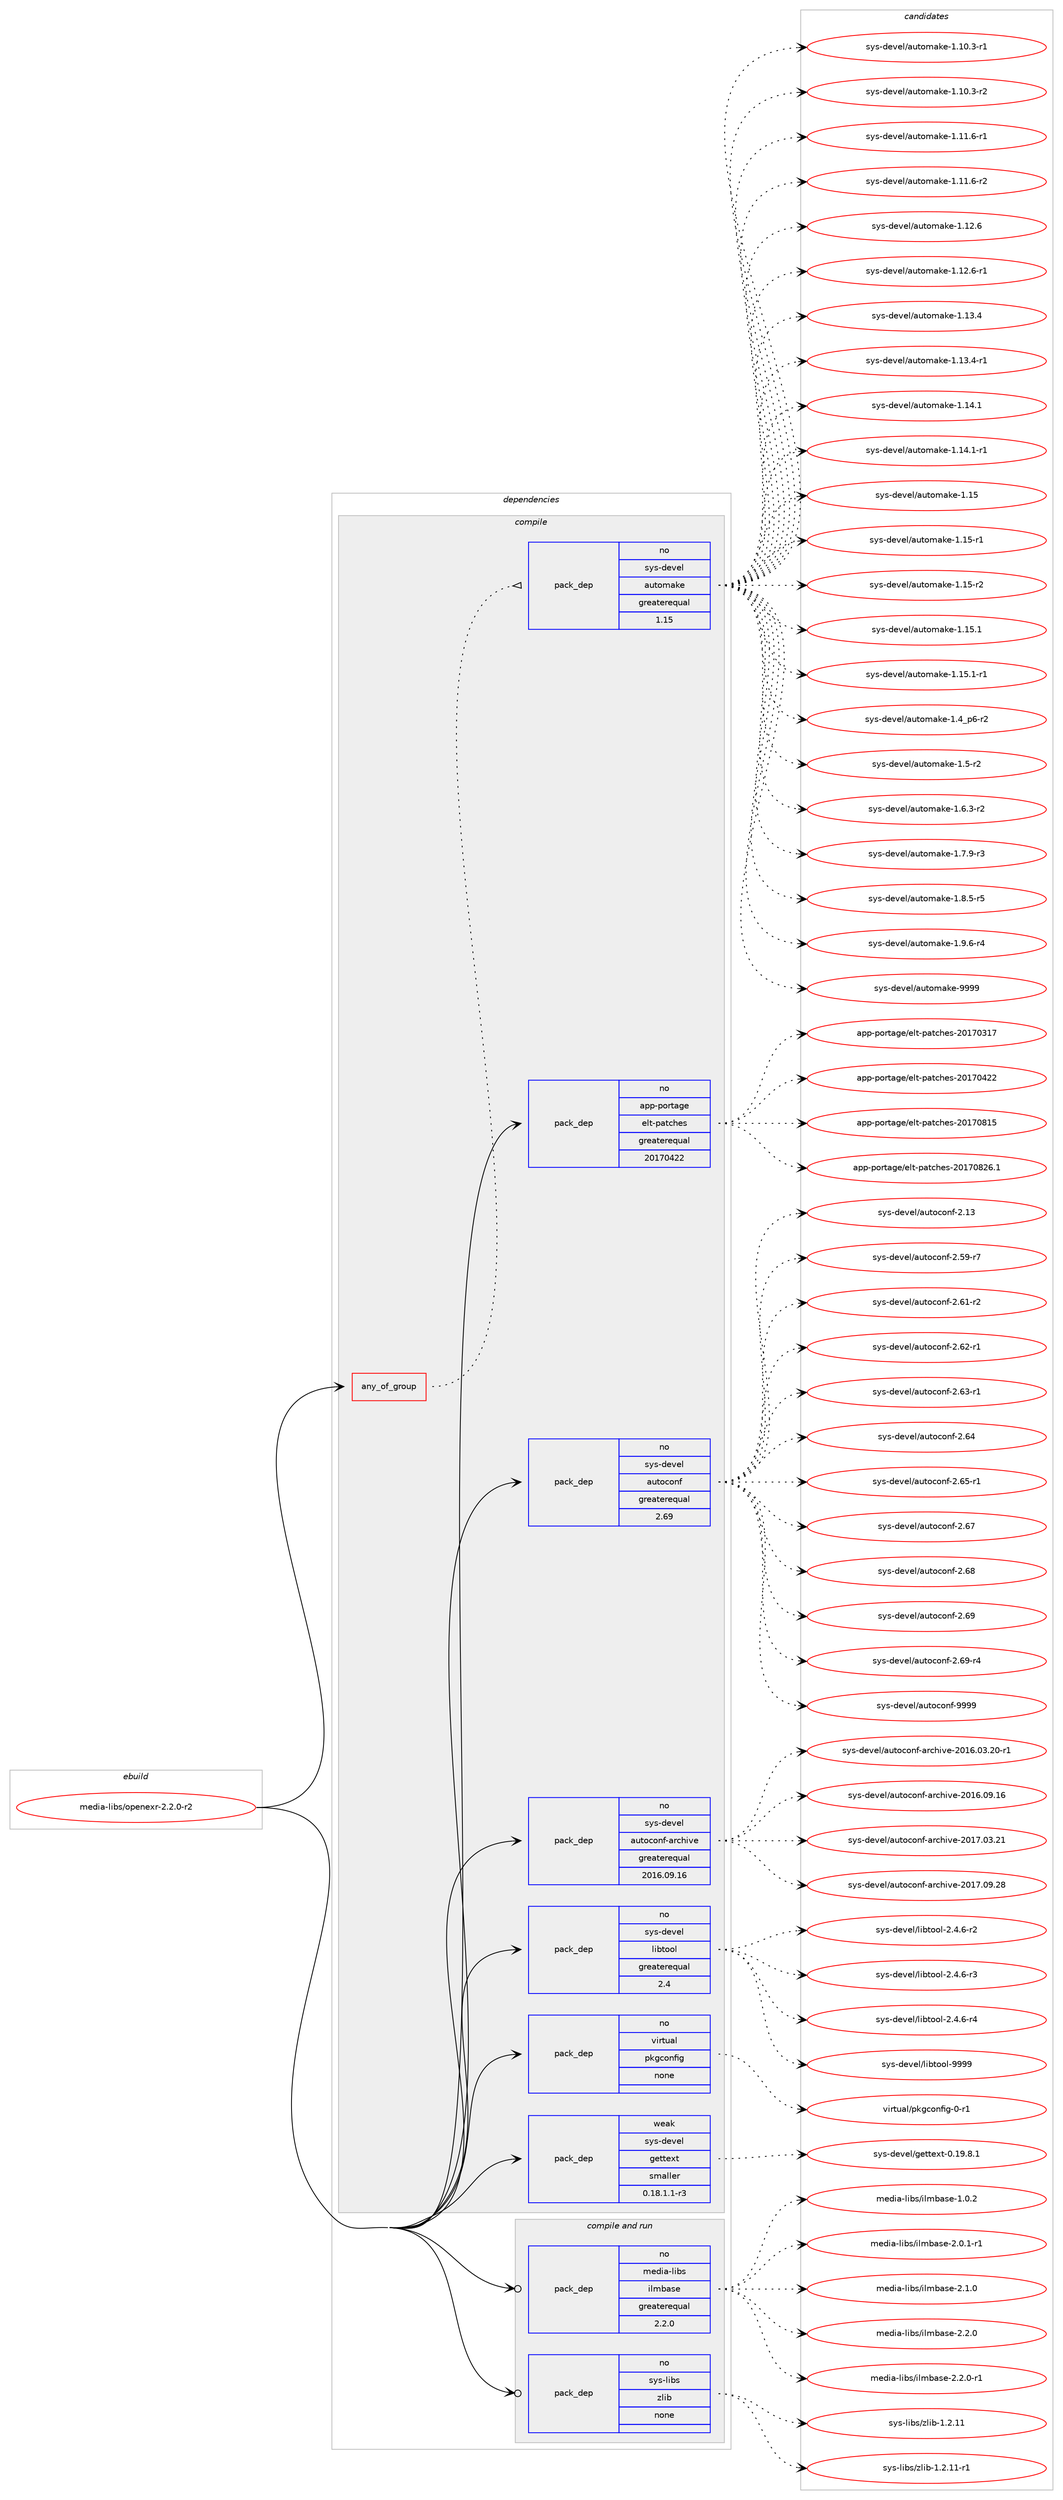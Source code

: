 digraph prolog {

# *************
# Graph options
# *************

newrank=true;
concentrate=true;
compound=true;
graph [rankdir=LR,fontname=Helvetica,fontsize=10,ranksep=1.5];#, ranksep=2.5, nodesep=0.2];
edge  [arrowhead=vee];
node  [fontname=Helvetica,fontsize=10];

# **********
# The ebuild
# **********

subgraph cluster_leftcol {
color=gray;
rank=same;
label=<<i>ebuild</i>>;
id [label="media-libs/openexr-2.2.0-r2", color=red, width=4, href="../media-libs/openexr-2.2.0-r2.svg"];
}

# ****************
# The dependencies
# ****************

subgraph cluster_midcol {
color=gray;
label=<<i>dependencies</i>>;
subgraph cluster_compile {
fillcolor="#eeeeee";
style=filled;
label=<<i>compile</i>>;
subgraph any5737 {
dependency369412 [label=<<TABLE BORDER="0" CELLBORDER="1" CELLSPACING="0" CELLPADDING="4"><TR><TD CELLPADDING="10">any_of_group</TD></TR></TABLE>>, shape=none, color=red];subgraph pack272243 {
dependency369413 [label=<<TABLE BORDER="0" CELLBORDER="1" CELLSPACING="0" CELLPADDING="4" WIDTH="220"><TR><TD ROWSPAN="6" CELLPADDING="30">pack_dep</TD></TR><TR><TD WIDTH="110">no</TD></TR><TR><TD>sys-devel</TD></TR><TR><TD>automake</TD></TR><TR><TD>greaterequal</TD></TR><TR><TD>1.15</TD></TR></TABLE>>, shape=none, color=blue];
}
dependency369412:e -> dependency369413:w [weight=20,style="dotted",arrowhead="oinv"];
}
id:e -> dependency369412:w [weight=20,style="solid",arrowhead="vee"];
subgraph pack272244 {
dependency369414 [label=<<TABLE BORDER="0" CELLBORDER="1" CELLSPACING="0" CELLPADDING="4" WIDTH="220"><TR><TD ROWSPAN="6" CELLPADDING="30">pack_dep</TD></TR><TR><TD WIDTH="110">no</TD></TR><TR><TD>app-portage</TD></TR><TR><TD>elt-patches</TD></TR><TR><TD>greaterequal</TD></TR><TR><TD>20170422</TD></TR></TABLE>>, shape=none, color=blue];
}
id:e -> dependency369414:w [weight=20,style="solid",arrowhead="vee"];
subgraph pack272245 {
dependency369415 [label=<<TABLE BORDER="0" CELLBORDER="1" CELLSPACING="0" CELLPADDING="4" WIDTH="220"><TR><TD ROWSPAN="6" CELLPADDING="30">pack_dep</TD></TR><TR><TD WIDTH="110">no</TD></TR><TR><TD>sys-devel</TD></TR><TR><TD>autoconf</TD></TR><TR><TD>greaterequal</TD></TR><TR><TD>2.69</TD></TR></TABLE>>, shape=none, color=blue];
}
id:e -> dependency369415:w [weight=20,style="solid",arrowhead="vee"];
subgraph pack272246 {
dependency369416 [label=<<TABLE BORDER="0" CELLBORDER="1" CELLSPACING="0" CELLPADDING="4" WIDTH="220"><TR><TD ROWSPAN="6" CELLPADDING="30">pack_dep</TD></TR><TR><TD WIDTH="110">no</TD></TR><TR><TD>sys-devel</TD></TR><TR><TD>autoconf-archive</TD></TR><TR><TD>greaterequal</TD></TR><TR><TD>2016.09.16</TD></TR></TABLE>>, shape=none, color=blue];
}
id:e -> dependency369416:w [weight=20,style="solid",arrowhead="vee"];
subgraph pack272247 {
dependency369417 [label=<<TABLE BORDER="0" CELLBORDER="1" CELLSPACING="0" CELLPADDING="4" WIDTH="220"><TR><TD ROWSPAN="6" CELLPADDING="30">pack_dep</TD></TR><TR><TD WIDTH="110">no</TD></TR><TR><TD>sys-devel</TD></TR><TR><TD>libtool</TD></TR><TR><TD>greaterequal</TD></TR><TR><TD>2.4</TD></TR></TABLE>>, shape=none, color=blue];
}
id:e -> dependency369417:w [weight=20,style="solid",arrowhead="vee"];
subgraph pack272248 {
dependency369418 [label=<<TABLE BORDER="0" CELLBORDER="1" CELLSPACING="0" CELLPADDING="4" WIDTH="220"><TR><TD ROWSPAN="6" CELLPADDING="30">pack_dep</TD></TR><TR><TD WIDTH="110">no</TD></TR><TR><TD>virtual</TD></TR><TR><TD>pkgconfig</TD></TR><TR><TD>none</TD></TR><TR><TD></TD></TR></TABLE>>, shape=none, color=blue];
}
id:e -> dependency369418:w [weight=20,style="solid",arrowhead="vee"];
subgraph pack272249 {
dependency369419 [label=<<TABLE BORDER="0" CELLBORDER="1" CELLSPACING="0" CELLPADDING="4" WIDTH="220"><TR><TD ROWSPAN="6" CELLPADDING="30">pack_dep</TD></TR><TR><TD WIDTH="110">weak</TD></TR><TR><TD>sys-devel</TD></TR><TR><TD>gettext</TD></TR><TR><TD>smaller</TD></TR><TR><TD>0.18.1.1-r3</TD></TR></TABLE>>, shape=none, color=blue];
}
id:e -> dependency369419:w [weight=20,style="solid",arrowhead="vee"];
}
subgraph cluster_compileandrun {
fillcolor="#eeeeee";
style=filled;
label=<<i>compile and run</i>>;
subgraph pack272250 {
dependency369420 [label=<<TABLE BORDER="0" CELLBORDER="1" CELLSPACING="0" CELLPADDING="4" WIDTH="220"><TR><TD ROWSPAN="6" CELLPADDING="30">pack_dep</TD></TR><TR><TD WIDTH="110">no</TD></TR><TR><TD>media-libs</TD></TR><TR><TD>ilmbase</TD></TR><TR><TD>greaterequal</TD></TR><TR><TD>2.2.0</TD></TR></TABLE>>, shape=none, color=blue];
}
id:e -> dependency369420:w [weight=20,style="solid",arrowhead="odotvee"];
subgraph pack272251 {
dependency369421 [label=<<TABLE BORDER="0" CELLBORDER="1" CELLSPACING="0" CELLPADDING="4" WIDTH="220"><TR><TD ROWSPAN="6" CELLPADDING="30">pack_dep</TD></TR><TR><TD WIDTH="110">no</TD></TR><TR><TD>sys-libs</TD></TR><TR><TD>zlib</TD></TR><TR><TD>none</TD></TR><TR><TD></TD></TR></TABLE>>, shape=none, color=blue];
}
id:e -> dependency369421:w [weight=20,style="solid",arrowhead="odotvee"];
}
subgraph cluster_run {
fillcolor="#eeeeee";
style=filled;
label=<<i>run</i>>;
}
}

# **************
# The candidates
# **************

subgraph cluster_choices {
rank=same;
color=gray;
label=<<i>candidates</i>>;

subgraph choice272243 {
color=black;
nodesep=1;
choice11512111545100101118101108479711711611110997107101454946494846514511449 [label="sys-devel/automake-1.10.3-r1", color=red, width=4,href="../sys-devel/automake-1.10.3-r1.svg"];
choice11512111545100101118101108479711711611110997107101454946494846514511450 [label="sys-devel/automake-1.10.3-r2", color=red, width=4,href="../sys-devel/automake-1.10.3-r2.svg"];
choice11512111545100101118101108479711711611110997107101454946494946544511449 [label="sys-devel/automake-1.11.6-r1", color=red, width=4,href="../sys-devel/automake-1.11.6-r1.svg"];
choice11512111545100101118101108479711711611110997107101454946494946544511450 [label="sys-devel/automake-1.11.6-r2", color=red, width=4,href="../sys-devel/automake-1.11.6-r2.svg"];
choice1151211154510010111810110847971171161111099710710145494649504654 [label="sys-devel/automake-1.12.6", color=red, width=4,href="../sys-devel/automake-1.12.6.svg"];
choice11512111545100101118101108479711711611110997107101454946495046544511449 [label="sys-devel/automake-1.12.6-r1", color=red, width=4,href="../sys-devel/automake-1.12.6-r1.svg"];
choice1151211154510010111810110847971171161111099710710145494649514652 [label="sys-devel/automake-1.13.4", color=red, width=4,href="../sys-devel/automake-1.13.4.svg"];
choice11512111545100101118101108479711711611110997107101454946495146524511449 [label="sys-devel/automake-1.13.4-r1", color=red, width=4,href="../sys-devel/automake-1.13.4-r1.svg"];
choice1151211154510010111810110847971171161111099710710145494649524649 [label="sys-devel/automake-1.14.1", color=red, width=4,href="../sys-devel/automake-1.14.1.svg"];
choice11512111545100101118101108479711711611110997107101454946495246494511449 [label="sys-devel/automake-1.14.1-r1", color=red, width=4,href="../sys-devel/automake-1.14.1-r1.svg"];
choice115121115451001011181011084797117116111109971071014549464953 [label="sys-devel/automake-1.15", color=red, width=4,href="../sys-devel/automake-1.15.svg"];
choice1151211154510010111810110847971171161111099710710145494649534511449 [label="sys-devel/automake-1.15-r1", color=red, width=4,href="../sys-devel/automake-1.15-r1.svg"];
choice1151211154510010111810110847971171161111099710710145494649534511450 [label="sys-devel/automake-1.15-r2", color=red, width=4,href="../sys-devel/automake-1.15-r2.svg"];
choice1151211154510010111810110847971171161111099710710145494649534649 [label="sys-devel/automake-1.15.1", color=red, width=4,href="../sys-devel/automake-1.15.1.svg"];
choice11512111545100101118101108479711711611110997107101454946495346494511449 [label="sys-devel/automake-1.15.1-r1", color=red, width=4,href="../sys-devel/automake-1.15.1-r1.svg"];
choice115121115451001011181011084797117116111109971071014549465295112544511450 [label="sys-devel/automake-1.4_p6-r2", color=red, width=4,href="../sys-devel/automake-1.4_p6-r2.svg"];
choice11512111545100101118101108479711711611110997107101454946534511450 [label="sys-devel/automake-1.5-r2", color=red, width=4,href="../sys-devel/automake-1.5-r2.svg"];
choice115121115451001011181011084797117116111109971071014549465446514511450 [label="sys-devel/automake-1.6.3-r2", color=red, width=4,href="../sys-devel/automake-1.6.3-r2.svg"];
choice115121115451001011181011084797117116111109971071014549465546574511451 [label="sys-devel/automake-1.7.9-r3", color=red, width=4,href="../sys-devel/automake-1.7.9-r3.svg"];
choice115121115451001011181011084797117116111109971071014549465646534511453 [label="sys-devel/automake-1.8.5-r5", color=red, width=4,href="../sys-devel/automake-1.8.5-r5.svg"];
choice115121115451001011181011084797117116111109971071014549465746544511452 [label="sys-devel/automake-1.9.6-r4", color=red, width=4,href="../sys-devel/automake-1.9.6-r4.svg"];
choice115121115451001011181011084797117116111109971071014557575757 [label="sys-devel/automake-9999", color=red, width=4,href="../sys-devel/automake-9999.svg"];
dependency369413:e -> choice11512111545100101118101108479711711611110997107101454946494846514511449:w [style=dotted,weight="100"];
dependency369413:e -> choice11512111545100101118101108479711711611110997107101454946494846514511450:w [style=dotted,weight="100"];
dependency369413:e -> choice11512111545100101118101108479711711611110997107101454946494946544511449:w [style=dotted,weight="100"];
dependency369413:e -> choice11512111545100101118101108479711711611110997107101454946494946544511450:w [style=dotted,weight="100"];
dependency369413:e -> choice1151211154510010111810110847971171161111099710710145494649504654:w [style=dotted,weight="100"];
dependency369413:e -> choice11512111545100101118101108479711711611110997107101454946495046544511449:w [style=dotted,weight="100"];
dependency369413:e -> choice1151211154510010111810110847971171161111099710710145494649514652:w [style=dotted,weight="100"];
dependency369413:e -> choice11512111545100101118101108479711711611110997107101454946495146524511449:w [style=dotted,weight="100"];
dependency369413:e -> choice1151211154510010111810110847971171161111099710710145494649524649:w [style=dotted,weight="100"];
dependency369413:e -> choice11512111545100101118101108479711711611110997107101454946495246494511449:w [style=dotted,weight="100"];
dependency369413:e -> choice115121115451001011181011084797117116111109971071014549464953:w [style=dotted,weight="100"];
dependency369413:e -> choice1151211154510010111810110847971171161111099710710145494649534511449:w [style=dotted,weight="100"];
dependency369413:e -> choice1151211154510010111810110847971171161111099710710145494649534511450:w [style=dotted,weight="100"];
dependency369413:e -> choice1151211154510010111810110847971171161111099710710145494649534649:w [style=dotted,weight="100"];
dependency369413:e -> choice11512111545100101118101108479711711611110997107101454946495346494511449:w [style=dotted,weight="100"];
dependency369413:e -> choice115121115451001011181011084797117116111109971071014549465295112544511450:w [style=dotted,weight="100"];
dependency369413:e -> choice11512111545100101118101108479711711611110997107101454946534511450:w [style=dotted,weight="100"];
dependency369413:e -> choice115121115451001011181011084797117116111109971071014549465446514511450:w [style=dotted,weight="100"];
dependency369413:e -> choice115121115451001011181011084797117116111109971071014549465546574511451:w [style=dotted,weight="100"];
dependency369413:e -> choice115121115451001011181011084797117116111109971071014549465646534511453:w [style=dotted,weight="100"];
dependency369413:e -> choice115121115451001011181011084797117116111109971071014549465746544511452:w [style=dotted,weight="100"];
dependency369413:e -> choice115121115451001011181011084797117116111109971071014557575757:w [style=dotted,weight="100"];
}
subgraph choice272244 {
color=black;
nodesep=1;
choice97112112451121111141169710310147101108116451129711699104101115455048495548514955 [label="app-portage/elt-patches-20170317", color=red, width=4,href="../app-portage/elt-patches-20170317.svg"];
choice97112112451121111141169710310147101108116451129711699104101115455048495548525050 [label="app-portage/elt-patches-20170422", color=red, width=4,href="../app-portage/elt-patches-20170422.svg"];
choice97112112451121111141169710310147101108116451129711699104101115455048495548564953 [label="app-portage/elt-patches-20170815", color=red, width=4,href="../app-portage/elt-patches-20170815.svg"];
choice971121124511211111411697103101471011081164511297116991041011154550484955485650544649 [label="app-portage/elt-patches-20170826.1", color=red, width=4,href="../app-portage/elt-patches-20170826.1.svg"];
dependency369414:e -> choice97112112451121111141169710310147101108116451129711699104101115455048495548514955:w [style=dotted,weight="100"];
dependency369414:e -> choice97112112451121111141169710310147101108116451129711699104101115455048495548525050:w [style=dotted,weight="100"];
dependency369414:e -> choice97112112451121111141169710310147101108116451129711699104101115455048495548564953:w [style=dotted,weight="100"];
dependency369414:e -> choice971121124511211111411697103101471011081164511297116991041011154550484955485650544649:w [style=dotted,weight="100"];
}
subgraph choice272245 {
color=black;
nodesep=1;
choice115121115451001011181011084797117116111991111101024550464951 [label="sys-devel/autoconf-2.13", color=red, width=4,href="../sys-devel/autoconf-2.13.svg"];
choice1151211154510010111810110847971171161119911111010245504653574511455 [label="sys-devel/autoconf-2.59-r7", color=red, width=4,href="../sys-devel/autoconf-2.59-r7.svg"];
choice1151211154510010111810110847971171161119911111010245504654494511450 [label="sys-devel/autoconf-2.61-r2", color=red, width=4,href="../sys-devel/autoconf-2.61-r2.svg"];
choice1151211154510010111810110847971171161119911111010245504654504511449 [label="sys-devel/autoconf-2.62-r1", color=red, width=4,href="../sys-devel/autoconf-2.62-r1.svg"];
choice1151211154510010111810110847971171161119911111010245504654514511449 [label="sys-devel/autoconf-2.63-r1", color=red, width=4,href="../sys-devel/autoconf-2.63-r1.svg"];
choice115121115451001011181011084797117116111991111101024550465452 [label="sys-devel/autoconf-2.64", color=red, width=4,href="../sys-devel/autoconf-2.64.svg"];
choice1151211154510010111810110847971171161119911111010245504654534511449 [label="sys-devel/autoconf-2.65-r1", color=red, width=4,href="../sys-devel/autoconf-2.65-r1.svg"];
choice115121115451001011181011084797117116111991111101024550465455 [label="sys-devel/autoconf-2.67", color=red, width=4,href="../sys-devel/autoconf-2.67.svg"];
choice115121115451001011181011084797117116111991111101024550465456 [label="sys-devel/autoconf-2.68", color=red, width=4,href="../sys-devel/autoconf-2.68.svg"];
choice115121115451001011181011084797117116111991111101024550465457 [label="sys-devel/autoconf-2.69", color=red, width=4,href="../sys-devel/autoconf-2.69.svg"];
choice1151211154510010111810110847971171161119911111010245504654574511452 [label="sys-devel/autoconf-2.69-r4", color=red, width=4,href="../sys-devel/autoconf-2.69-r4.svg"];
choice115121115451001011181011084797117116111991111101024557575757 [label="sys-devel/autoconf-9999", color=red, width=4,href="../sys-devel/autoconf-9999.svg"];
dependency369415:e -> choice115121115451001011181011084797117116111991111101024550464951:w [style=dotted,weight="100"];
dependency369415:e -> choice1151211154510010111810110847971171161119911111010245504653574511455:w [style=dotted,weight="100"];
dependency369415:e -> choice1151211154510010111810110847971171161119911111010245504654494511450:w [style=dotted,weight="100"];
dependency369415:e -> choice1151211154510010111810110847971171161119911111010245504654504511449:w [style=dotted,weight="100"];
dependency369415:e -> choice1151211154510010111810110847971171161119911111010245504654514511449:w [style=dotted,weight="100"];
dependency369415:e -> choice115121115451001011181011084797117116111991111101024550465452:w [style=dotted,weight="100"];
dependency369415:e -> choice1151211154510010111810110847971171161119911111010245504654534511449:w [style=dotted,weight="100"];
dependency369415:e -> choice115121115451001011181011084797117116111991111101024550465455:w [style=dotted,weight="100"];
dependency369415:e -> choice115121115451001011181011084797117116111991111101024550465456:w [style=dotted,weight="100"];
dependency369415:e -> choice115121115451001011181011084797117116111991111101024550465457:w [style=dotted,weight="100"];
dependency369415:e -> choice1151211154510010111810110847971171161119911111010245504654574511452:w [style=dotted,weight="100"];
dependency369415:e -> choice115121115451001011181011084797117116111991111101024557575757:w [style=dotted,weight="100"];
}
subgraph choice272246 {
color=black;
nodesep=1;
choice1151211154510010111810110847971171161119911111010245971149910410511810145504849544648514650484511449 [label="sys-devel/autoconf-archive-2016.03.20-r1", color=red, width=4,href="../sys-devel/autoconf-archive-2016.03.20-r1.svg"];
choice115121115451001011181011084797117116111991111101024597114991041051181014550484954464857464954 [label="sys-devel/autoconf-archive-2016.09.16", color=red, width=4,href="../sys-devel/autoconf-archive-2016.09.16.svg"];
choice115121115451001011181011084797117116111991111101024597114991041051181014550484955464851465049 [label="sys-devel/autoconf-archive-2017.03.21", color=red, width=4,href="../sys-devel/autoconf-archive-2017.03.21.svg"];
choice115121115451001011181011084797117116111991111101024597114991041051181014550484955464857465056 [label="sys-devel/autoconf-archive-2017.09.28", color=red, width=4,href="../sys-devel/autoconf-archive-2017.09.28.svg"];
dependency369416:e -> choice1151211154510010111810110847971171161119911111010245971149910410511810145504849544648514650484511449:w [style=dotted,weight="100"];
dependency369416:e -> choice115121115451001011181011084797117116111991111101024597114991041051181014550484954464857464954:w [style=dotted,weight="100"];
dependency369416:e -> choice115121115451001011181011084797117116111991111101024597114991041051181014550484955464851465049:w [style=dotted,weight="100"];
dependency369416:e -> choice115121115451001011181011084797117116111991111101024597114991041051181014550484955464857465056:w [style=dotted,weight="100"];
}
subgraph choice272247 {
color=black;
nodesep=1;
choice1151211154510010111810110847108105981161111111084550465246544511450 [label="sys-devel/libtool-2.4.6-r2", color=red, width=4,href="../sys-devel/libtool-2.4.6-r2.svg"];
choice1151211154510010111810110847108105981161111111084550465246544511451 [label="sys-devel/libtool-2.4.6-r3", color=red, width=4,href="../sys-devel/libtool-2.4.6-r3.svg"];
choice1151211154510010111810110847108105981161111111084550465246544511452 [label="sys-devel/libtool-2.4.6-r4", color=red, width=4,href="../sys-devel/libtool-2.4.6-r4.svg"];
choice1151211154510010111810110847108105981161111111084557575757 [label="sys-devel/libtool-9999", color=red, width=4,href="../sys-devel/libtool-9999.svg"];
dependency369417:e -> choice1151211154510010111810110847108105981161111111084550465246544511450:w [style=dotted,weight="100"];
dependency369417:e -> choice1151211154510010111810110847108105981161111111084550465246544511451:w [style=dotted,weight="100"];
dependency369417:e -> choice1151211154510010111810110847108105981161111111084550465246544511452:w [style=dotted,weight="100"];
dependency369417:e -> choice1151211154510010111810110847108105981161111111084557575757:w [style=dotted,weight="100"];
}
subgraph choice272248 {
color=black;
nodesep=1;
choice11810511411611797108471121071039911111010210510345484511449 [label="virtual/pkgconfig-0-r1", color=red, width=4,href="../virtual/pkgconfig-0-r1.svg"];
dependency369418:e -> choice11810511411611797108471121071039911111010210510345484511449:w [style=dotted,weight="100"];
}
subgraph choice272249 {
color=black;
nodesep=1;
choice1151211154510010111810110847103101116116101120116454846495746564649 [label="sys-devel/gettext-0.19.8.1", color=red, width=4,href="../sys-devel/gettext-0.19.8.1.svg"];
dependency369419:e -> choice1151211154510010111810110847103101116116101120116454846495746564649:w [style=dotted,weight="100"];
}
subgraph choice272250 {
color=black;
nodesep=1;
choice109101100105974510810598115471051081099897115101454946484650 [label="media-libs/ilmbase-1.0.2", color=red, width=4,href="../media-libs/ilmbase-1.0.2.svg"];
choice1091011001059745108105981154710510810998971151014550464846494511449 [label="media-libs/ilmbase-2.0.1-r1", color=red, width=4,href="../media-libs/ilmbase-2.0.1-r1.svg"];
choice109101100105974510810598115471051081099897115101455046494648 [label="media-libs/ilmbase-2.1.0", color=red, width=4,href="../media-libs/ilmbase-2.1.0.svg"];
choice109101100105974510810598115471051081099897115101455046504648 [label="media-libs/ilmbase-2.2.0", color=red, width=4,href="../media-libs/ilmbase-2.2.0.svg"];
choice1091011001059745108105981154710510810998971151014550465046484511449 [label="media-libs/ilmbase-2.2.0-r1", color=red, width=4,href="../media-libs/ilmbase-2.2.0-r1.svg"];
dependency369420:e -> choice109101100105974510810598115471051081099897115101454946484650:w [style=dotted,weight="100"];
dependency369420:e -> choice1091011001059745108105981154710510810998971151014550464846494511449:w [style=dotted,weight="100"];
dependency369420:e -> choice109101100105974510810598115471051081099897115101455046494648:w [style=dotted,weight="100"];
dependency369420:e -> choice109101100105974510810598115471051081099897115101455046504648:w [style=dotted,weight="100"];
dependency369420:e -> choice1091011001059745108105981154710510810998971151014550465046484511449:w [style=dotted,weight="100"];
}
subgraph choice272251 {
color=black;
nodesep=1;
choice1151211154510810598115471221081059845494650464949 [label="sys-libs/zlib-1.2.11", color=red, width=4,href="../sys-libs/zlib-1.2.11.svg"];
choice11512111545108105981154712210810598454946504649494511449 [label="sys-libs/zlib-1.2.11-r1", color=red, width=4,href="../sys-libs/zlib-1.2.11-r1.svg"];
dependency369421:e -> choice1151211154510810598115471221081059845494650464949:w [style=dotted,weight="100"];
dependency369421:e -> choice11512111545108105981154712210810598454946504649494511449:w [style=dotted,weight="100"];
}
}

}
